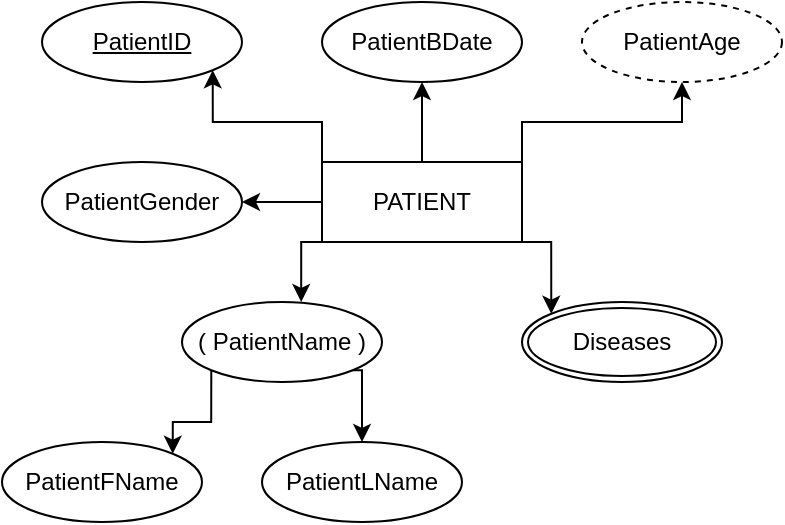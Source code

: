 <mxfile version="14.6.11" type="github">
  <diagram id="R2lEEEUBdFMjLlhIrx00" name="Page-1">
    <mxGraphModel dx="510" dy="577" grid="1" gridSize="10" guides="1" tooltips="1" connect="1" arrows="1" fold="1" page="1" pageScale="1" pageWidth="850" pageHeight="1100" math="0" shadow="0" extFonts="Permanent Marker^https://fonts.googleapis.com/css?family=Permanent+Marker">
      <root>
        <mxCell id="0" />
        <mxCell id="1" parent="0" />
        <mxCell id="R3pz4V8wiT8izE1fOQ8w-21" style="edgeStyle=orthogonalEdgeStyle;rounded=0;orthogonalLoop=1;jettySize=auto;html=1;exitX=1;exitY=0;exitDx=0;exitDy=0;" edge="1" parent="1" source="R3pz4V8wiT8izE1fOQ8w-18" target="R3pz4V8wiT8izE1fOQ8w-20">
          <mxGeometry relative="1" as="geometry" />
        </mxCell>
        <mxCell id="R3pz4V8wiT8izE1fOQ8w-22" style="edgeStyle=orthogonalEdgeStyle;rounded=0;orthogonalLoop=1;jettySize=auto;html=1;exitX=0.5;exitY=0;exitDx=0;exitDy=0;entryX=0.5;entryY=1;entryDx=0;entryDy=0;" edge="1" parent="1" source="R3pz4V8wiT8izE1fOQ8w-18" target="R3pz4V8wiT8izE1fOQ8w-19">
          <mxGeometry relative="1" as="geometry" />
        </mxCell>
        <mxCell id="R3pz4V8wiT8izE1fOQ8w-35" style="edgeStyle=orthogonalEdgeStyle;rounded=0;orthogonalLoop=1;jettySize=auto;html=1;exitX=0;exitY=1;exitDx=0;exitDy=0;entryX=0.596;entryY=0;entryDx=0;entryDy=0;entryPerimeter=0;" edge="1" parent="1" source="R3pz4V8wiT8izE1fOQ8w-18" target="R3pz4V8wiT8izE1fOQ8w-29">
          <mxGeometry relative="1" as="geometry" />
        </mxCell>
        <mxCell id="R3pz4V8wiT8izE1fOQ8w-36" style="edgeStyle=orthogonalEdgeStyle;rounded=0;orthogonalLoop=1;jettySize=auto;html=1;exitX=0;exitY=0.5;exitDx=0;exitDy=0;" edge="1" parent="1" source="R3pz4V8wiT8izE1fOQ8w-18" target="R3pz4V8wiT8izE1fOQ8w-28">
          <mxGeometry relative="1" as="geometry" />
        </mxCell>
        <mxCell id="R3pz4V8wiT8izE1fOQ8w-37" style="edgeStyle=orthogonalEdgeStyle;rounded=0;orthogonalLoop=1;jettySize=auto;html=1;exitX=0;exitY=0;exitDx=0;exitDy=0;entryX=1;entryY=1;entryDx=0;entryDy=0;" edge="1" parent="1" source="R3pz4V8wiT8izE1fOQ8w-18" target="R3pz4V8wiT8izE1fOQ8w-27">
          <mxGeometry relative="1" as="geometry" />
        </mxCell>
        <mxCell id="R3pz4V8wiT8izE1fOQ8w-39" style="edgeStyle=orthogonalEdgeStyle;rounded=0;orthogonalLoop=1;jettySize=auto;html=1;exitX=1;exitY=1;exitDx=0;exitDy=0;entryX=0;entryY=0;entryDx=0;entryDy=0;" edge="1" parent="1" source="R3pz4V8wiT8izE1fOQ8w-18" target="R3pz4V8wiT8izE1fOQ8w-38">
          <mxGeometry relative="1" as="geometry" />
        </mxCell>
        <mxCell id="R3pz4V8wiT8izE1fOQ8w-18" value="PATIENT" style="whiteSpace=wrap;html=1;align=center;" vertex="1" parent="1">
          <mxGeometry x="190" y="270" width="100" height="40" as="geometry" />
        </mxCell>
        <mxCell id="R3pz4V8wiT8izE1fOQ8w-19" value="PatientBDate" style="ellipse;whiteSpace=wrap;html=1;align=center;" vertex="1" parent="1">
          <mxGeometry x="190" y="190" width="100" height="40" as="geometry" />
        </mxCell>
        <mxCell id="R3pz4V8wiT8izE1fOQ8w-20" value="PatientAge" style="ellipse;whiteSpace=wrap;html=1;align=center;dashed=1;" vertex="1" parent="1">
          <mxGeometry x="320" y="190" width="100" height="40" as="geometry" />
        </mxCell>
        <mxCell id="R3pz4V8wiT8izE1fOQ8w-27" value="PatientID" style="ellipse;whiteSpace=wrap;html=1;align=center;fontStyle=4;" vertex="1" parent="1">
          <mxGeometry x="50" y="190" width="100" height="40" as="geometry" />
        </mxCell>
        <mxCell id="R3pz4V8wiT8izE1fOQ8w-28" value="PatientGender" style="ellipse;whiteSpace=wrap;html=1;align=center;" vertex="1" parent="1">
          <mxGeometry x="50" y="270" width="100" height="40" as="geometry" />
        </mxCell>
        <mxCell id="R3pz4V8wiT8izE1fOQ8w-33" style="edgeStyle=orthogonalEdgeStyle;rounded=0;orthogonalLoop=1;jettySize=auto;html=1;exitX=0;exitY=1;exitDx=0;exitDy=0;entryX=1;entryY=0;entryDx=0;entryDy=0;" edge="1" parent="1" source="R3pz4V8wiT8izE1fOQ8w-29" target="R3pz4V8wiT8izE1fOQ8w-31">
          <mxGeometry relative="1" as="geometry" />
        </mxCell>
        <mxCell id="R3pz4V8wiT8izE1fOQ8w-34" style="edgeStyle=orthogonalEdgeStyle;rounded=0;orthogonalLoop=1;jettySize=auto;html=1;exitX=1;exitY=1;exitDx=0;exitDy=0;entryX=0.5;entryY=0;entryDx=0;entryDy=0;" edge="1" parent="1" source="R3pz4V8wiT8izE1fOQ8w-29" target="R3pz4V8wiT8izE1fOQ8w-30">
          <mxGeometry relative="1" as="geometry" />
        </mxCell>
        <mxCell id="R3pz4V8wiT8izE1fOQ8w-29" value="( PatientName )" style="ellipse;whiteSpace=wrap;html=1;align=center;" vertex="1" parent="1">
          <mxGeometry x="120" y="340" width="100" height="40" as="geometry" />
        </mxCell>
        <mxCell id="R3pz4V8wiT8izE1fOQ8w-30" value="PatientLName" style="ellipse;whiteSpace=wrap;html=1;align=center;" vertex="1" parent="1">
          <mxGeometry x="160" y="410" width="100" height="40" as="geometry" />
        </mxCell>
        <mxCell id="R3pz4V8wiT8izE1fOQ8w-31" value="PatientFName" style="ellipse;whiteSpace=wrap;html=1;align=center;" vertex="1" parent="1">
          <mxGeometry x="30" y="410" width="100" height="40" as="geometry" />
        </mxCell>
        <mxCell id="R3pz4V8wiT8izE1fOQ8w-38" value="Diseases" style="ellipse;shape=doubleEllipse;margin=3;whiteSpace=wrap;html=1;align=center;" vertex="1" parent="1">
          <mxGeometry x="290" y="340" width="100" height="40" as="geometry" />
        </mxCell>
      </root>
    </mxGraphModel>
  </diagram>
</mxfile>
